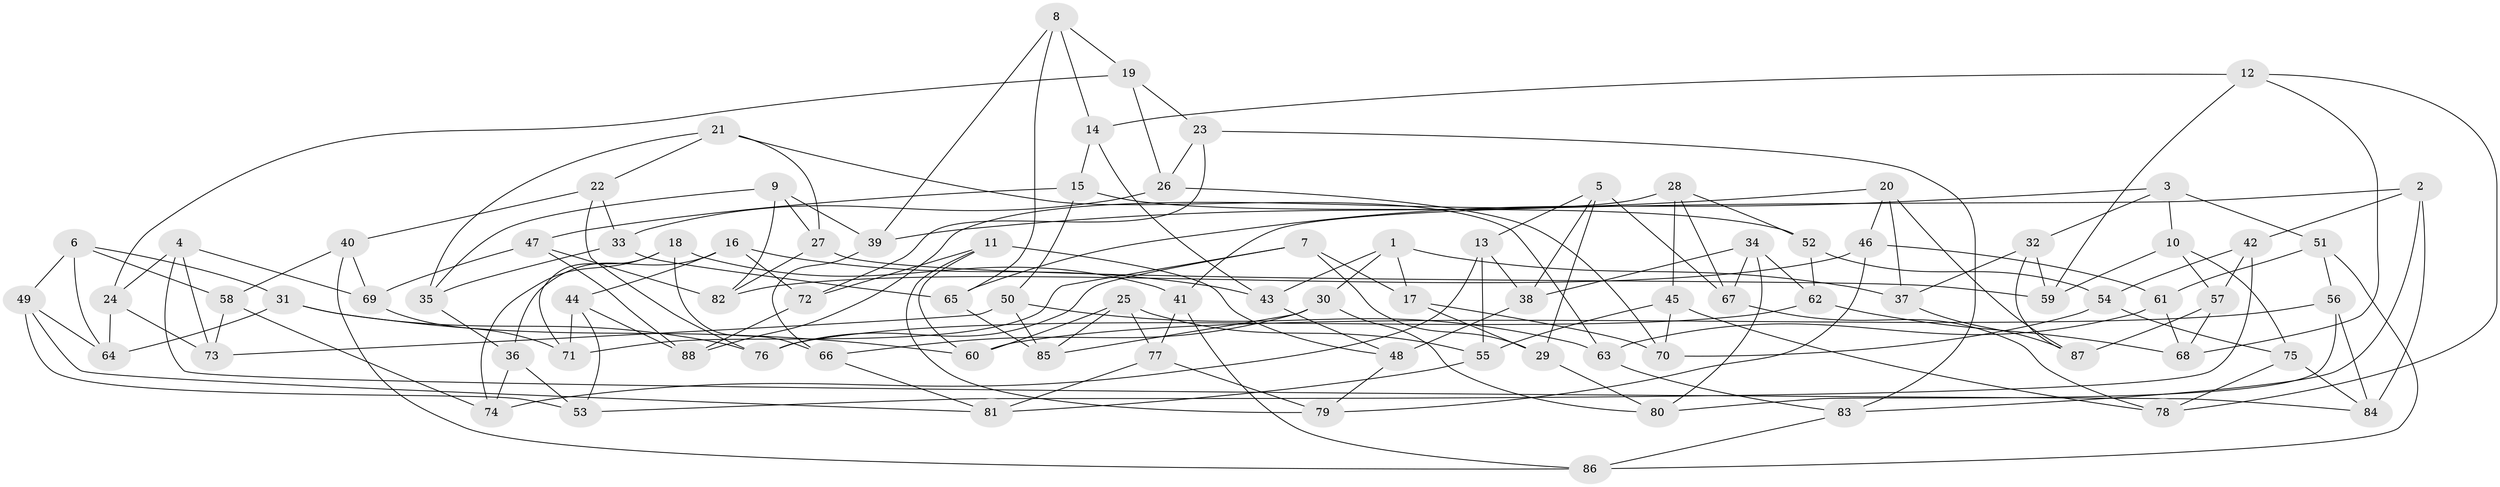 // coarse degree distribution, {3: 0.06818181818181818, 5: 0.2727272727272727, 4: 0.29545454545454547, 6: 0.2727272727272727, 7: 0.022727272727272728, 8: 0.06818181818181818}
// Generated by graph-tools (version 1.1) at 2025/38/03/04/25 23:38:17]
// undirected, 88 vertices, 176 edges
graph export_dot {
  node [color=gray90,style=filled];
  1;
  2;
  3;
  4;
  5;
  6;
  7;
  8;
  9;
  10;
  11;
  12;
  13;
  14;
  15;
  16;
  17;
  18;
  19;
  20;
  21;
  22;
  23;
  24;
  25;
  26;
  27;
  28;
  29;
  30;
  31;
  32;
  33;
  34;
  35;
  36;
  37;
  38;
  39;
  40;
  41;
  42;
  43;
  44;
  45;
  46;
  47;
  48;
  49;
  50;
  51;
  52;
  53;
  54;
  55;
  56;
  57;
  58;
  59;
  60;
  61;
  62;
  63;
  64;
  65;
  66;
  67;
  68;
  69;
  70;
  71;
  72;
  73;
  74;
  75;
  76;
  77;
  78;
  79;
  80;
  81;
  82;
  83;
  84;
  85;
  86;
  87;
  88;
  1 -- 43;
  1 -- 30;
  1 -- 37;
  1 -- 17;
  2 -- 83;
  2 -- 42;
  2 -- 41;
  2 -- 84;
  3 -- 32;
  3 -- 10;
  3 -- 65;
  3 -- 51;
  4 -- 73;
  4 -- 69;
  4 -- 84;
  4 -- 24;
  5 -- 29;
  5 -- 38;
  5 -- 67;
  5 -- 13;
  6 -- 58;
  6 -- 31;
  6 -- 49;
  6 -- 64;
  7 -- 29;
  7 -- 17;
  7 -- 71;
  7 -- 76;
  8 -- 39;
  8 -- 14;
  8 -- 65;
  8 -- 19;
  9 -- 35;
  9 -- 27;
  9 -- 39;
  9 -- 82;
  10 -- 75;
  10 -- 57;
  10 -- 59;
  11 -- 72;
  11 -- 79;
  11 -- 60;
  11 -- 48;
  12 -- 78;
  12 -- 59;
  12 -- 14;
  12 -- 68;
  13 -- 74;
  13 -- 38;
  13 -- 55;
  14 -- 43;
  14 -- 15;
  15 -- 47;
  15 -- 52;
  15 -- 50;
  16 -- 72;
  16 -- 36;
  16 -- 43;
  16 -- 44;
  17 -- 70;
  17 -- 29;
  18 -- 41;
  18 -- 66;
  18 -- 71;
  18 -- 74;
  19 -- 23;
  19 -- 24;
  19 -- 26;
  20 -- 39;
  20 -- 87;
  20 -- 46;
  20 -- 37;
  21 -- 63;
  21 -- 27;
  21 -- 35;
  21 -- 22;
  22 -- 76;
  22 -- 33;
  22 -- 40;
  23 -- 72;
  23 -- 83;
  23 -- 26;
  24 -- 73;
  24 -- 64;
  25 -- 85;
  25 -- 60;
  25 -- 77;
  25 -- 55;
  26 -- 70;
  26 -- 33;
  27 -- 59;
  27 -- 82;
  28 -- 88;
  28 -- 52;
  28 -- 45;
  28 -- 67;
  29 -- 80;
  30 -- 80;
  30 -- 66;
  30 -- 85;
  31 -- 76;
  31 -- 60;
  31 -- 64;
  32 -- 87;
  32 -- 37;
  32 -- 59;
  33 -- 65;
  33 -- 35;
  34 -- 62;
  34 -- 67;
  34 -- 80;
  34 -- 38;
  35 -- 36;
  36 -- 53;
  36 -- 74;
  37 -- 87;
  38 -- 48;
  39 -- 66;
  40 -- 58;
  40 -- 69;
  40 -- 86;
  41 -- 77;
  41 -- 86;
  42 -- 54;
  42 -- 57;
  42 -- 53;
  43 -- 48;
  44 -- 53;
  44 -- 88;
  44 -- 71;
  45 -- 70;
  45 -- 55;
  45 -- 78;
  46 -- 82;
  46 -- 61;
  46 -- 79;
  47 -- 69;
  47 -- 88;
  47 -- 82;
  48 -- 79;
  49 -- 53;
  49 -- 64;
  49 -- 81;
  50 -- 85;
  50 -- 73;
  50 -- 63;
  51 -- 56;
  51 -- 61;
  51 -- 86;
  52 -- 54;
  52 -- 62;
  54 -- 75;
  54 -- 70;
  55 -- 81;
  56 -- 80;
  56 -- 84;
  56 -- 60;
  57 -- 68;
  57 -- 87;
  58 -- 73;
  58 -- 74;
  61 -- 68;
  61 -- 63;
  62 -- 68;
  62 -- 76;
  63 -- 83;
  65 -- 85;
  66 -- 81;
  67 -- 78;
  69 -- 71;
  72 -- 88;
  75 -- 84;
  75 -- 78;
  77 -- 81;
  77 -- 79;
  83 -- 86;
}
